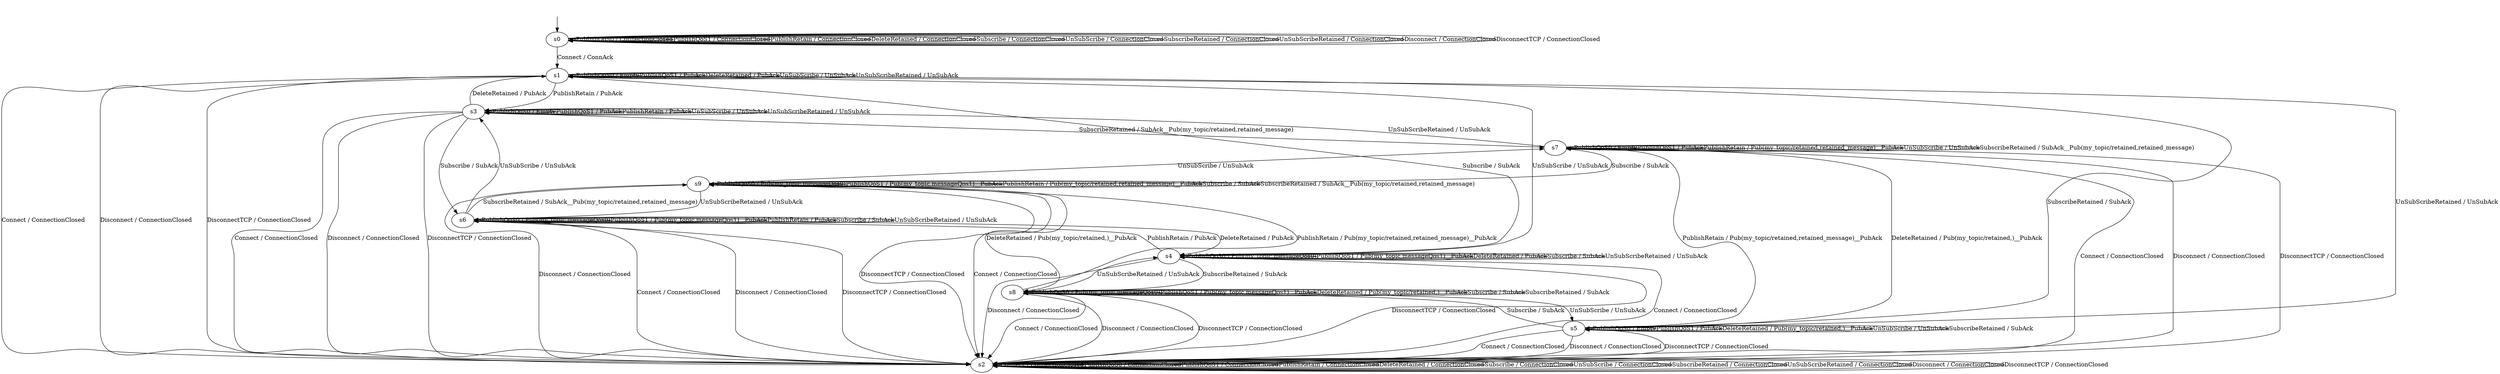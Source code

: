 digraph h0 {
s0 [label="s0"];
s1 [label="s1"];
s2 [label="s2"];
s3 [label="s3"];
s4 [label="s4"];
s5 [label="s5"];
s6 [label="s6"];
s7 [label="s7"];
s8 [label="s8"];
s9 [label="s9"];
s0 -> s1 [label="Connect / ConnAck"];
s0 -> s0 [label="PublishQoS0 / ConnectionClosed"];
s0 -> s0 [label="PublishQoS1 / ConnectionClosed"];
s0 -> s0 [label="PublishRetain / ConnectionClosed"];
s0 -> s0 [label="DeleteRetained / ConnectionClosed"];
s0 -> s0 [label="Subscribe / ConnectionClosed"];
s0 -> s0 [label="UnSubScribe / ConnectionClosed"];
s0 -> s0 [label="SubscribeRetained / ConnectionClosed"];
s0 -> s0 [label="UnSubScribeRetained / ConnectionClosed"];
s0 -> s0 [label="Disconnect / ConnectionClosed"];
s0 -> s0 [label="DisconnectTCP / ConnectionClosed"];
s1 -> s2 [label="Connect / ConnectionClosed"];
s1 -> s1 [label="PublishQoS0 / Empty"];
s1 -> s1 [label="PublishQoS1 / PubAck"];
s1 -> s3 [label="PublishRetain / PubAck"];
s1 -> s1 [label="DeleteRetained / PubAck"];
s1 -> s4 [label="Subscribe / SubAck"];
s1 -> s1 [label="UnSubScribe / UnSubAck"];
s1 -> s5 [label="SubscribeRetained / SubAck"];
s1 -> s1 [label="UnSubScribeRetained / UnSubAck"];
s1 -> s2 [label="Disconnect / ConnectionClosed"];
s1 -> s2 [label="DisconnectTCP / ConnectionClosed"];
s2 -> s2 [label="Connect / ConnectionClosed"];
s2 -> s2 [label="PublishQoS0 / ConnectionClosed"];
s2 -> s2 [label="PublishQoS1 / ConnectionClosed"];
s2 -> s2 [label="PublishRetain / ConnectionClosed"];
s2 -> s2 [label="DeleteRetained / ConnectionClosed"];
s2 -> s2 [label="Subscribe / ConnectionClosed"];
s2 -> s2 [label="UnSubScribe / ConnectionClosed"];
s2 -> s2 [label="SubscribeRetained / ConnectionClosed"];
s2 -> s2 [label="UnSubScribeRetained / ConnectionClosed"];
s2 -> s2 [label="Disconnect / ConnectionClosed"];
s2 -> s2 [label="DisconnectTCP / ConnectionClosed"];
s3 -> s2 [label="Connect / ConnectionClosed"];
s3 -> s3 [label="PublishQoS0 / Empty"];
s3 -> s3 [label="PublishQoS1 / PubAck"];
s3 -> s3 [label="PublishRetain / PubAck"];
s3 -> s1 [label="DeleteRetained / PubAck"];
s3 -> s6 [label="Subscribe / SubAck"];
s3 -> s3 [label="UnSubScribe / UnSubAck"];
s3 -> s7 [label="SubscribeRetained / SubAck__Pub(my_topic/retained,retained_message)"];
s3 -> s3 [label="UnSubScribeRetained / UnSubAck"];
s3 -> s2 [label="Disconnect / ConnectionClosed"];
s3 -> s2 [label="DisconnectTCP / ConnectionClosed"];
s4 -> s2 [label="Connect / ConnectionClosed"];
s4 -> s4 [label="PublishQoS0 / Pub(my_topic,messageQos0)"];
s4 -> s4 [label="PublishQoS1 / Pub(my_topic,messageQos1)__PubAck"];
s4 -> s6 [label="PublishRetain / PubAck"];
s4 -> s4 [label="DeleteRetained / PubAck"];
s4 -> s4 [label="Subscribe / SubAck"];
s4 -> s1 [label="UnSubScribe / UnSubAck"];
s4 -> s8 [label="SubscribeRetained / SubAck"];
s4 -> s4 [label="UnSubScribeRetained / UnSubAck"];
s4 -> s2 [label="Disconnect / ConnectionClosed"];
s4 -> s2 [label="DisconnectTCP / ConnectionClosed"];
s5 -> s2 [label="Connect / ConnectionClosed"];
s5 -> s5 [label="PublishQoS0 / Empty"];
s5 -> s5 [label="PublishQoS1 / PubAck"];
s5 -> s7 [label="PublishRetain / Pub(my_topic/retained,retained_message)__PubAck"];
s5 -> s5 [label="DeleteRetained / Pub(my_topic/retained,)__PubAck"];
s5 -> s8 [label="Subscribe / SubAck"];
s5 -> s5 [label="UnSubScribe / UnSubAck"];
s5 -> s5 [label="SubscribeRetained / SubAck"];
s5 -> s1 [label="UnSubScribeRetained / UnSubAck"];
s5 -> s2 [label="Disconnect / ConnectionClosed"];
s5 -> s2 [label="DisconnectTCP / ConnectionClosed"];
s6 -> s2 [label="Connect / ConnectionClosed"];
s6 -> s6 [label="PublishQoS0 / Pub(my_topic,messageQos0)"];
s6 -> s6 [label="PublishQoS1 / Pub(my_topic,messageQos1)__PubAck"];
s6 -> s6 [label="PublishRetain / PubAck"];
s6 -> s4 [label="DeleteRetained / PubAck"];
s6 -> s6 [label="Subscribe / SubAck"];
s6 -> s3 [label="UnSubScribe / UnSubAck"];
s6 -> s9 [label="SubscribeRetained / SubAck__Pub(my_topic/retained,retained_message)"];
s6 -> s6 [label="UnSubScribeRetained / UnSubAck"];
s6 -> s2 [label="Disconnect / ConnectionClosed"];
s6 -> s2 [label="DisconnectTCP / ConnectionClosed"];
s7 -> s2 [label="Connect / ConnectionClosed"];
s7 -> s7 [label="PublishQoS0 / Empty"];
s7 -> s7 [label="PublishQoS1 / PubAck"];
s7 -> s7 [label="PublishRetain / Pub(my_topic/retained,retained_message)__PubAck"];
s7 -> s5 [label="DeleteRetained / Pub(my_topic/retained,)__PubAck"];
s7 -> s9 [label="Subscribe / SubAck"];
s7 -> s7 [label="UnSubScribe / UnSubAck"];
s7 -> s7 [label="SubscribeRetained / SubAck__Pub(my_topic/retained,retained_message)"];
s7 -> s3 [label="UnSubScribeRetained / UnSubAck"];
s7 -> s2 [label="Disconnect / ConnectionClosed"];
s7 -> s2 [label="DisconnectTCP / ConnectionClosed"];
s8 -> s2 [label="Connect / ConnectionClosed"];
s8 -> s8 [label="PublishQoS0 / Pub(my_topic,messageQos0)"];
s8 -> s8 [label="PublishQoS1 / Pub(my_topic,messageQos1)__PubAck"];
s8 -> s9 [label="PublishRetain / Pub(my_topic/retained,retained_message)__PubAck"];
s8 -> s8 [label="DeleteRetained / Pub(my_topic/retained,)__PubAck"];
s8 -> s8 [label="Subscribe / SubAck"];
s8 -> s5 [label="UnSubScribe / UnSubAck"];
s8 -> s8 [label="SubscribeRetained / SubAck"];
s8 -> s4 [label="UnSubScribeRetained / UnSubAck"];
s8 -> s2 [label="Disconnect / ConnectionClosed"];
s8 -> s2 [label="DisconnectTCP / ConnectionClosed"];
s9 -> s2 [label="Connect / ConnectionClosed"];
s9 -> s9 [label="PublishQoS0 / Pub(my_topic,messageQos0)"];
s9 -> s9 [label="PublishQoS1 / Pub(my_topic,messageQos1)__PubAck"];
s9 -> s9 [label="PublishRetain / Pub(my_topic/retained,retained_message)__PubAck"];
s9 -> s8 [label="DeleteRetained / Pub(my_topic/retained,)__PubAck"];
s9 -> s9 [label="Subscribe / SubAck"];
s9 -> s7 [label="UnSubScribe / UnSubAck"];
s9 -> s9 [label="SubscribeRetained / SubAck__Pub(my_topic/retained,retained_message)"];
s9 -> s6 [label="UnSubScribeRetained / UnSubAck"];
s9 -> s2 [label="Disconnect / ConnectionClosed"];
s9 -> s2 [label="DisconnectTCP / ConnectionClosed"];
__start0 [shape=none, label=""];
__start0 -> s0 [label=""];
}
